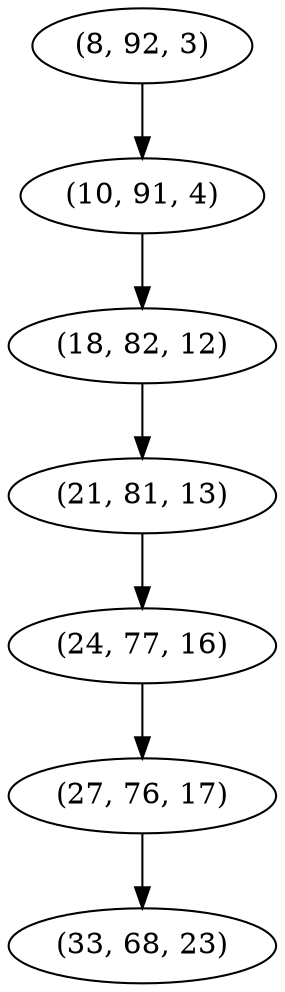 digraph tree {
    "(8, 92, 3)";
    "(10, 91, 4)";
    "(18, 82, 12)";
    "(21, 81, 13)";
    "(24, 77, 16)";
    "(27, 76, 17)";
    "(33, 68, 23)";
    "(8, 92, 3)" -> "(10, 91, 4)";
    "(10, 91, 4)" -> "(18, 82, 12)";
    "(18, 82, 12)" -> "(21, 81, 13)";
    "(21, 81, 13)" -> "(24, 77, 16)";
    "(24, 77, 16)" -> "(27, 76, 17)";
    "(27, 76, 17)" -> "(33, 68, 23)";
}
